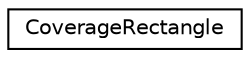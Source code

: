 digraph "Graphical Class Hierarchy"
{
  edge [fontname="Helvetica",fontsize="10",labelfontname="Helvetica",labelfontsize="10"];
  node [fontname="Helvetica",fontsize="10",shape=record];
  rankdir="LR";
  Node0 [label="CoverageRectangle",height=0.2,width=0.4,color="black", fillcolor="white", style="filled",URL="$class_coverage_rectangle.html"];
}
